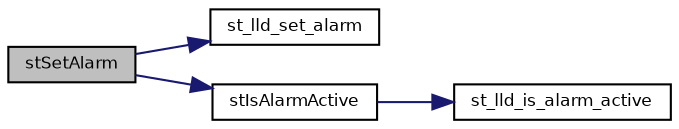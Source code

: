 digraph "stSetAlarm"
{
  bgcolor="transparent";
  edge [fontname="Helvetica",fontsize="8",labelfontname="Helvetica",labelfontsize="8"];
  node [fontname="Helvetica",fontsize="8",shape=record];
  rankdir="LR";
  Node10 [label="stSetAlarm",height=0.2,width=0.4,color="black", fillcolor="grey75", style="filled", fontcolor="black"];
  Node10 -> Node11 [color="midnightblue",fontsize="8",style="solid",fontname="Helvetica"];
  Node11 [label="st_lld_set_alarm",height=0.2,width=0.4,color="black",URL="$group___s_t.html#gaa00d0d75daf48ccb85f271695a0789c9",tooltip="Sets the alarm time. "];
  Node10 -> Node12 [color="midnightblue",fontsize="8",style="solid",fontname="Helvetica"];
  Node12 [label="stIsAlarmActive",height=0.2,width=0.4,color="black",URL="$group___s_t.html#ga667a5c35d5653b5101fa5f13ccb6a285",tooltip="Determines if the alarm zero is active. "];
  Node12 -> Node13 [color="midnightblue",fontsize="8",style="solid",fontname="Helvetica"];
  Node13 [label="st_lld_is_alarm_active",height=0.2,width=0.4,color="black",URL="$group___s_t.html#ga3092fee3beb683e12a1d807eb2535b9d",tooltip="Determines if the alarm is active. "];
}
